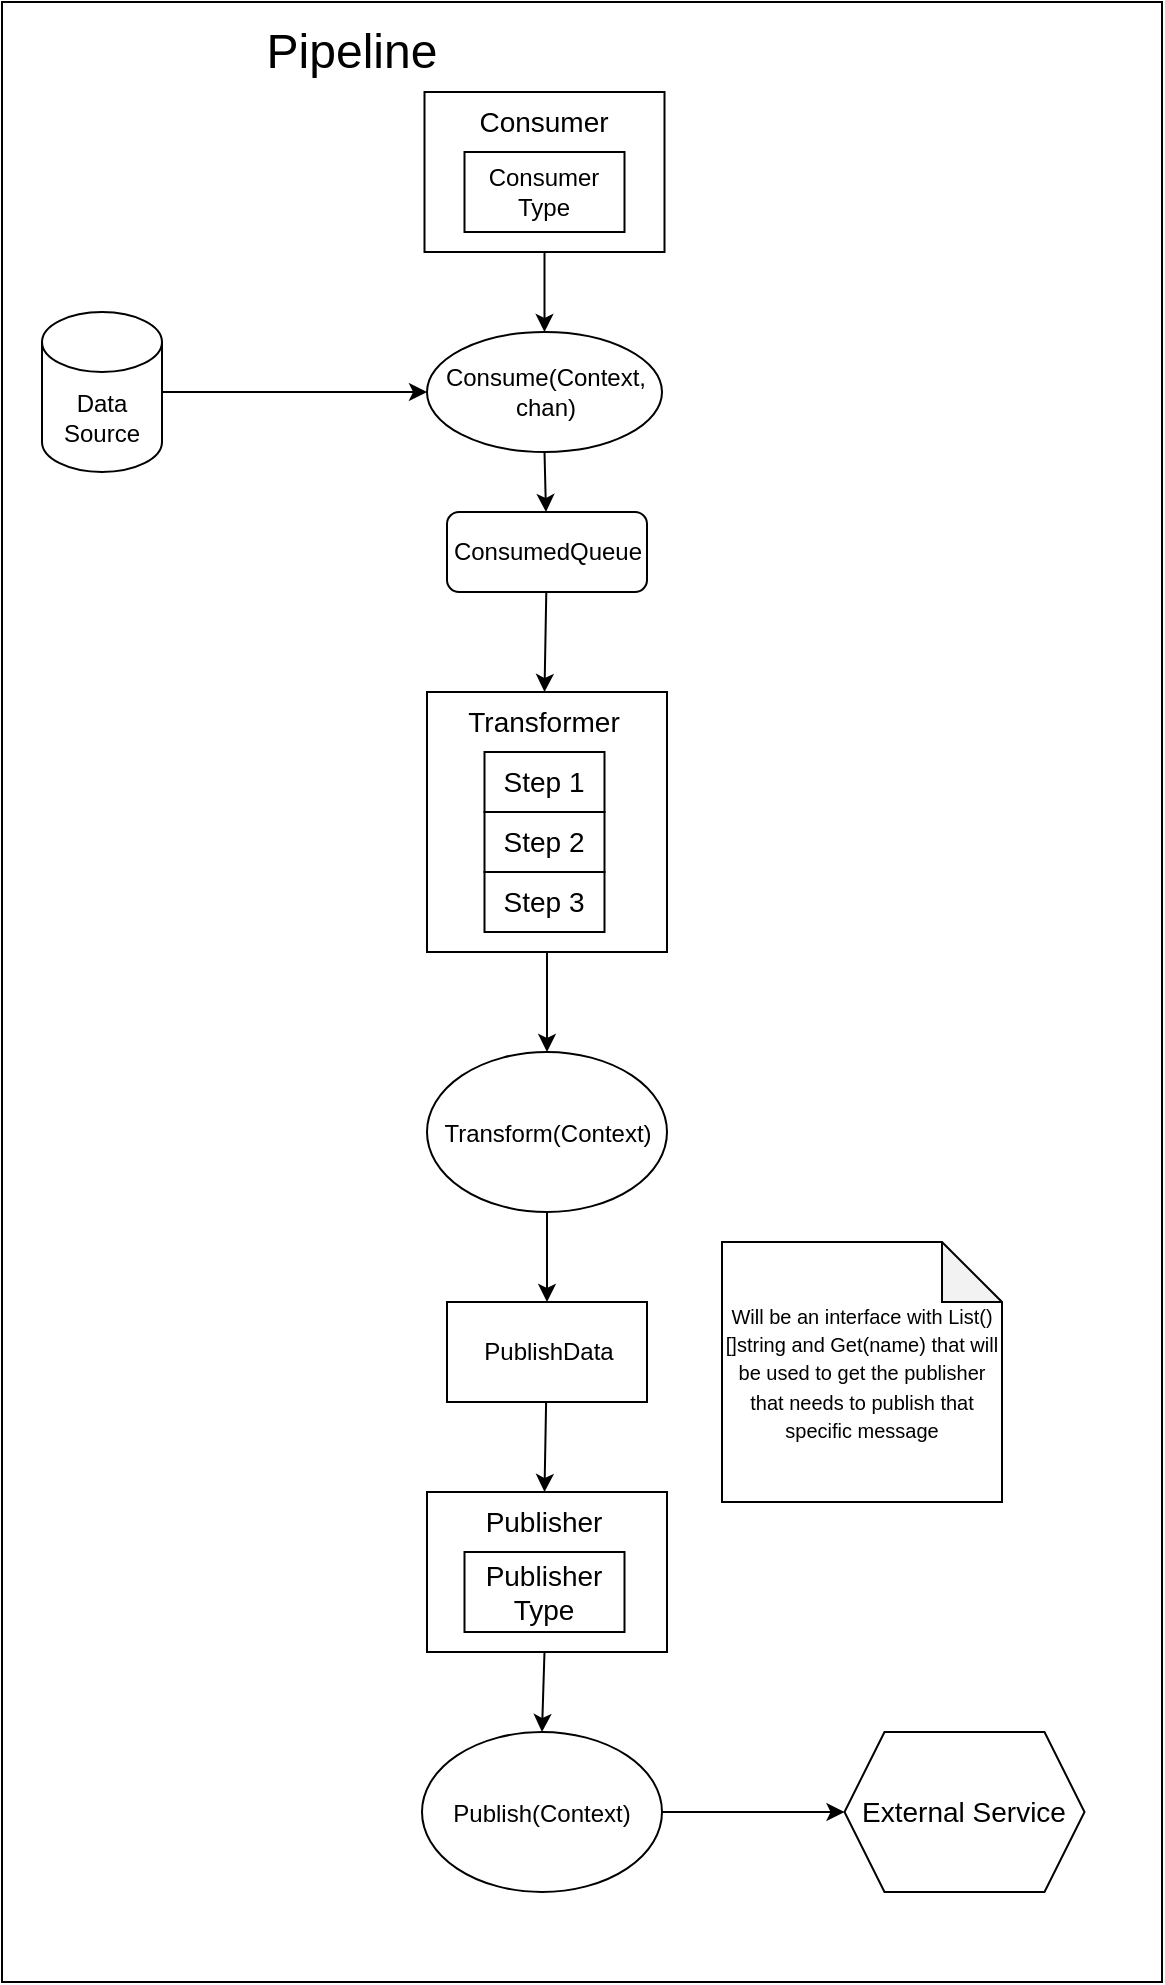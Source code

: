 <mxfile>
    <diagram id="Dj4AoVNWodqSbjiGXOD5" name="Pipeline-Architectue">
        <mxGraphModel dx="1067" dy="744" grid="1" gridSize="10" guides="1" tooltips="1" connect="1" arrows="1" fold="1" page="1" pageScale="1" pageWidth="850" pageHeight="1100" math="0" shadow="0">
            <root>
                <mxCell id="0"/>
                <mxCell id="1" parent="0"/>
                <mxCell id="D1_7UwQlZPWpxuEETbWs-1" value="" style="rounded=0;whiteSpace=wrap;html=1;fillColor=default;" parent="1" vertex="1">
                    <mxGeometry x="40" y="10" width="580" height="990" as="geometry"/>
                </mxCell>
                <mxCell id="D1_7UwQlZPWpxuEETbWs-7" style="edgeStyle=orthogonalEdgeStyle;rounded=0;orthogonalLoop=1;jettySize=auto;html=1;entryX=0.5;entryY=0;entryDx=0;entryDy=0;fontSize=14;" parent="1" source="D1_7UwQlZPWpxuEETbWs-2" target="3" edge="1">
                    <mxGeometry relative="1" as="geometry">
                        <mxPoint x="311.25" y="185" as="targetPoint"/>
                    </mxGeometry>
                </mxCell>
                <mxCell id="D1_7UwQlZPWpxuEETbWs-2" value="" style="rounded=0;whiteSpace=wrap;html=1;" parent="1" vertex="1">
                    <mxGeometry x="251.25" y="55" width="120" height="80" as="geometry"/>
                </mxCell>
                <mxCell id="D1_7UwQlZPWpxuEETbWs-3" value="Consumer Type" style="rounded=0;whiteSpace=wrap;html=1;" parent="1" vertex="1">
                    <mxGeometry x="271.25" y="85" width="80" height="40" as="geometry"/>
                </mxCell>
                <mxCell id="D1_7UwQlZPWpxuEETbWs-4" value="&lt;font style=&quot;font-size: 14px;&quot;&gt;Consumer&lt;/font&gt;" style="text;html=1;strokeColor=none;fillColor=none;align=center;verticalAlign=middle;whiteSpace=wrap;rounded=0;" parent="1" vertex="1">
                    <mxGeometry x="281.25" y="55" width="60" height="30" as="geometry"/>
                </mxCell>
                <mxCell id="2" value="&lt;font style=&quot;font-size: 24px&quot;&gt;Pipeline&lt;/font&gt;" style="text;html=1;strokeColor=none;fillColor=none;align=center;verticalAlign=middle;whiteSpace=wrap;rounded=0;" parent="1" vertex="1">
                    <mxGeometry x="185" y="20" width="60" height="30" as="geometry"/>
                </mxCell>
                <mxCell id="5" style="edgeStyle=none;html=1;exitX=0.5;exitY=1;exitDx=0;exitDy=0;" parent="1" source="3" target="4" edge="1">
                    <mxGeometry relative="1" as="geometry"/>
                </mxCell>
                <mxCell id="3" value="Consume(Context, chan)" style="ellipse;whiteSpace=wrap;html=1;" parent="1" vertex="1">
                    <mxGeometry x="252.5" y="175" width="117.5" height="60" as="geometry"/>
                </mxCell>
                <mxCell id="12" style="edgeStyle=none;html=1;entryX=0.5;entryY=0;entryDx=0;entryDy=0;fontSize=14;" parent="1" source="4" target="7" edge="1">
                    <mxGeometry relative="1" as="geometry"/>
                </mxCell>
                <mxCell id="4" value="ConsumedQueue" style="rounded=1;whiteSpace=wrap;html=1;" parent="1" vertex="1">
                    <mxGeometry x="262.5" y="265" width="100" height="40" as="geometry"/>
                </mxCell>
                <mxCell id="14" style="edgeStyle=none;html=1;exitX=0.5;exitY=1;exitDx=0;exitDy=0;entryX=0.5;entryY=0;entryDx=0;entryDy=0;fontSize=12;" parent="1" source="6" target="13" edge="1">
                    <mxGeometry relative="1" as="geometry"/>
                </mxCell>
                <mxCell id="6" value="" style="rounded=0;whiteSpace=wrap;html=1;" parent="1" vertex="1">
                    <mxGeometry x="252.5" y="355" width="120" height="130" as="geometry"/>
                </mxCell>
                <mxCell id="7" value="&lt;font style=&quot;font-size: 14px&quot;&gt;Transformer&lt;/font&gt;" style="text;html=1;strokeColor=none;fillColor=none;align=center;verticalAlign=middle;whiteSpace=wrap;rounded=0;" parent="1" vertex="1">
                    <mxGeometry x="281.25" y="355" width="60" height="30" as="geometry"/>
                </mxCell>
                <mxCell id="8" value="Step 1" style="rounded=0;whiteSpace=wrap;html=1;fontSize=14;" parent="1" vertex="1">
                    <mxGeometry x="281.25" y="385" width="60" height="30" as="geometry"/>
                </mxCell>
                <mxCell id="10" value="Step 2" style="rounded=0;whiteSpace=wrap;html=1;fontSize=14;" parent="1" vertex="1">
                    <mxGeometry x="281.25" y="415" width="60" height="30" as="geometry"/>
                </mxCell>
                <mxCell id="11" value="Step 3" style="rounded=0;whiteSpace=wrap;html=1;fontSize=14;" parent="1" vertex="1">
                    <mxGeometry x="281.25" y="445" width="60" height="30" as="geometry"/>
                </mxCell>
                <mxCell id="F6E72j-5GWjikCRwhdoZ-29" style="edgeStyle=none;html=1;" edge="1" parent="1" source="13" target="F6E72j-5GWjikCRwhdoZ-28">
                    <mxGeometry relative="1" as="geometry"/>
                </mxCell>
                <mxCell id="13" value="&lt;font style=&quot;font-size: 12px&quot;&gt;Transform(Context)&lt;/font&gt;" style="ellipse;whiteSpace=wrap;html=1;fontSize=14;" parent="1" vertex="1">
                    <mxGeometry x="252.5" y="535" width="120" height="80" as="geometry"/>
                </mxCell>
                <mxCell id="22" style="edgeStyle=none;html=1;entryX=0.5;entryY=0;entryDx=0;entryDy=0;fontSize=14;" parent="1" source="17" target="21" edge="1">
                    <mxGeometry relative="1" as="geometry"/>
                </mxCell>
                <mxCell id="17" value="" style="rounded=0;whiteSpace=wrap;html=1;fontSize=12;" parent="1" vertex="1">
                    <mxGeometry x="252.5" y="755" width="120" height="80" as="geometry"/>
                </mxCell>
                <mxCell id="18" value="&lt;font style=&quot;font-size: 14px&quot;&gt;Publisher&lt;/font&gt;" style="text;html=1;strokeColor=none;fillColor=none;align=center;verticalAlign=middle;whiteSpace=wrap;rounded=0;fontSize=12;" parent="1" vertex="1">
                    <mxGeometry x="281.25" y="755" width="60" height="30" as="geometry"/>
                </mxCell>
                <mxCell id="19" value="Publisher Type" style="rounded=0;whiteSpace=wrap;html=1;fontSize=14;" parent="1" vertex="1">
                    <mxGeometry x="271.25" y="785" width="80" height="40" as="geometry"/>
                </mxCell>
                <mxCell id="24" style="edgeStyle=none;html=1;entryX=0;entryY=0.5;entryDx=0;entryDy=0;fontSize=14;" parent="1" source="21" target="23" edge="1">
                    <mxGeometry relative="1" as="geometry"/>
                </mxCell>
                <mxCell id="21" value="&lt;font style=&quot;font-size: 12px&quot;&gt;Publish(Context)&lt;/font&gt;" style="ellipse;whiteSpace=wrap;html=1;fontSize=14;" parent="1" vertex="1">
                    <mxGeometry x="250" y="875" width="120" height="80" as="geometry"/>
                </mxCell>
                <mxCell id="23" value="External Service" style="shape=hexagon;perimeter=hexagonPerimeter2;whiteSpace=wrap;html=1;fixedSize=1;fontSize=14;" parent="1" vertex="1">
                    <mxGeometry x="461.25" y="875" width="120" height="80" as="geometry"/>
                </mxCell>
                <mxCell id="26" style="edgeStyle=none;html=1;entryX=0;entryY=0.5;entryDx=0;entryDy=0;" parent="1" source="25" target="3" edge="1">
                    <mxGeometry relative="1" as="geometry"/>
                </mxCell>
                <mxCell id="25" value="Data Source" style="shape=cylinder3;whiteSpace=wrap;html=1;boundedLbl=1;backgroundOutline=1;size=15;" parent="1" vertex="1">
                    <mxGeometry x="60" y="165" width="60" height="80" as="geometry"/>
                </mxCell>
                <mxCell id="F6E72j-5GWjikCRwhdoZ-30" style="edgeStyle=none;html=1;entryX=0.5;entryY=0;entryDx=0;entryDy=0;" edge="1" parent="1" source="F6E72j-5GWjikCRwhdoZ-28" target="18">
                    <mxGeometry relative="1" as="geometry"/>
                </mxCell>
                <mxCell id="F6E72j-5GWjikCRwhdoZ-28" value="PublishData" style="html=1;dashed=0;whitespace=wrap;" vertex="1" parent="1">
                    <mxGeometry x="262.5" y="660" width="100" height="50" as="geometry"/>
                </mxCell>
                <mxCell id="F6E72j-5GWjikCRwhdoZ-32" value="&lt;font style=&quot;font-size: 10px;&quot;&gt;Will be an interface with List()[]string and Get(name) that will be used to get the publisher that needs to publish that specific message&lt;/font&gt;" style="shape=note;whiteSpace=wrap;html=1;backgroundOutline=1;darkOpacity=0.05;" vertex="1" parent="1">
                    <mxGeometry x="400" y="630" width="140" height="130" as="geometry"/>
                </mxCell>
            </root>
        </mxGraphModel>
    </diagram>
    <diagram id="MoxNvgNFfy6Jt7ESlVxi" name="api-consumer">
        <mxGraphModel dx="1599" dy="930" grid="1" gridSize="10" guides="1" tooltips="1" connect="1" arrows="1" fold="1" page="1" pageScale="1" pageWidth="583" pageHeight="827" math="0" shadow="0">
            <root>
                <mxCell id="90Jah9lR4zrzUb3riCUH-0"/>
                <mxCell id="90Jah9lR4zrzUb3riCUH-1" parent="90Jah9lR4zrzUb3riCUH-0"/>
                <mxCell id="IA2YErXaDBVhAgsJoDt0-19" value="" style="rounded=0;whiteSpace=wrap;html=1;" parent="90Jah9lR4zrzUb3riCUH-1" vertex="1">
                    <mxGeometry x="60" y="90" width="440" height="420" as="geometry"/>
                </mxCell>
                <mxCell id="IA2YErXaDBVhAgsJoDt0-0" value="" style="rounded=0;whiteSpace=wrap;html=1;" parent="90Jah9lR4zrzUb3riCUH-1" vertex="1">
                    <mxGeometry x="80" y="255" width="400" height="230" as="geometry"/>
                </mxCell>
                <mxCell id="IA2YErXaDBVhAgsJoDt0-1" value="Api Consumer" style="text;html=1;strokeColor=none;fillColor=none;align=center;verticalAlign=middle;whiteSpace=wrap;rounded=0;" parent="90Jah9lR4zrzUb3riCUH-1" vertex="1">
                    <mxGeometry x="90" y="265" width="60" height="30" as="geometry"/>
                </mxCell>
                <mxCell id="IA2YErXaDBVhAgsJoDt0-3" value="" style="edgeStyle=none;html=1;entryX=0.5;entryY=0;entryDx=0;entryDy=0;" parent="90Jah9lR4zrzUb3riCUH-1" source="IA2YErXaDBVhAgsJoDt0-2" target="IA2YErXaDBVhAgsJoDt0-4" edge="1">
                    <mxGeometry relative="1" as="geometry"/>
                </mxCell>
                <mxCell id="IA2YErXaDBVhAgsJoDt0-2" value="Request for external source" style="whiteSpace=wrap;html=1;aspect=fixed;" parent="90Jah9lR4zrzUb3riCUH-1" vertex="1">
                    <mxGeometry x="250" y="115" width="60" height="60" as="geometry"/>
                </mxCell>
                <mxCell id="IA2YErXaDBVhAgsJoDt0-15" style="edgeStyle=none;html=1;entryX=0.5;entryY=0;entryDx=0;entryDy=0;" parent="90Jah9lR4zrzUb3riCUH-1" source="IA2YErXaDBVhAgsJoDt0-4" target="IA2YErXaDBVhAgsJoDt0-6" edge="1">
                    <mxGeometry relative="1" as="geometry"/>
                </mxCell>
                <mxCell id="IA2YErXaDBVhAgsJoDt0-16" style="edgeStyle=none;html=1;entryX=0.5;entryY=0;entryDx=0;entryDy=0;" parent="90Jah9lR4zrzUb3riCUH-1" source="IA2YErXaDBVhAgsJoDt0-4" target="IA2YErXaDBVhAgsJoDt0-8" edge="1">
                    <mxGeometry relative="1" as="geometry"/>
                </mxCell>
                <mxCell id="IA2YErXaDBVhAgsJoDt0-17" value="" style="edgeStyle=none;html=1;" parent="90Jah9lR4zrzUb3riCUH-1" source="IA2YErXaDBVhAgsJoDt0-4" target="IA2YErXaDBVhAgsJoDt0-7" edge="1">
                    <mxGeometry relative="1" as="geometry"/>
                </mxCell>
                <mxCell id="IA2YErXaDBVhAgsJoDt0-4" value="GoFiber server app" style="rounded=0;whiteSpace=wrap;html=1;" parent="90Jah9lR4zrzUb3riCUH-1" vertex="1">
                    <mxGeometry x="90" y="305" width="380" height="30" as="geometry"/>
                </mxCell>
                <mxCell id="IA2YErXaDBVhAgsJoDt0-6" value="Api Consumer 1" style="rounded=0;whiteSpace=wrap;html=1;" parent="90Jah9lR4zrzUb3riCUH-1" vertex="1">
                    <mxGeometry x="90" y="395" width="120" height="60" as="geometry"/>
                </mxCell>
                <mxCell id="IA2YErXaDBVhAgsJoDt0-7" value="Api Consumer 2" style="rounded=0;whiteSpace=wrap;html=1;" parent="90Jah9lR4zrzUb3riCUH-1" vertex="1">
                    <mxGeometry x="220" y="395" width="120" height="60" as="geometry"/>
                </mxCell>
                <mxCell id="IA2YErXaDBVhAgsJoDt0-8" value="Api Consumer 3" style="rounded=0;whiteSpace=wrap;html=1;" parent="90Jah9lR4zrzUb3riCUH-1" vertex="1">
                    <mxGeometry x="350" y="395" width="120" height="60" as="geometry"/>
                </mxCell>
            </root>
        </mxGraphModel>
    </diagram>
</mxfile>